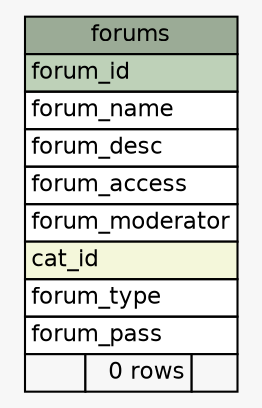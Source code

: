 // dot 2.38.0 on Mac OS X 10.9.4
// SchemaSpy rev 590
digraph "forums" {
  graph [
    rankdir="RL"
    bgcolor="#f7f7f7"
    nodesep="0.18"
    ranksep="0.46"
    fontname="Helvetica"
    fontsize="11"
  ];
  node [
    fontname="Helvetica"
    fontsize="11"
    shape="plaintext"
  ];
  edge [
    arrowsize="0.8"
  ];
  "forums" [
    label=<
    <TABLE BORDER="0" CELLBORDER="1" CELLSPACING="0" BGCOLOR="#ffffff">
      <TR><TD COLSPAN="3" BGCOLOR="#9bab96" ALIGN="CENTER">forums</TD></TR>
      <TR><TD PORT="forum_id" COLSPAN="3" BGCOLOR="#bed1b8" ALIGN="LEFT">forum_id</TD></TR>
      <TR><TD PORT="forum_name" COLSPAN="3" ALIGN="LEFT">forum_name</TD></TR>
      <TR><TD PORT="forum_desc" COLSPAN="3" ALIGN="LEFT">forum_desc</TD></TR>
      <TR><TD PORT="forum_access" COLSPAN="3" ALIGN="LEFT">forum_access</TD></TR>
      <TR><TD PORT="forum_moderator" COLSPAN="3" ALIGN="LEFT">forum_moderator</TD></TR>
      <TR><TD PORT="cat_id" COLSPAN="3" BGCOLOR="#f4f7da" ALIGN="LEFT">cat_id</TD></TR>
      <TR><TD PORT="forum_type" COLSPAN="3" ALIGN="LEFT">forum_type</TD></TR>
      <TR><TD PORT="forum_pass" COLSPAN="3" ALIGN="LEFT">forum_pass</TD></TR>
      <TR><TD ALIGN="LEFT" BGCOLOR="#f7f7f7">  </TD><TD ALIGN="RIGHT" BGCOLOR="#f7f7f7">0 rows</TD><TD ALIGN="RIGHT" BGCOLOR="#f7f7f7">  </TD></TR>
    </TABLE>>
    URL="tables/forums.html"
    tooltip="forums"
  ];
}
